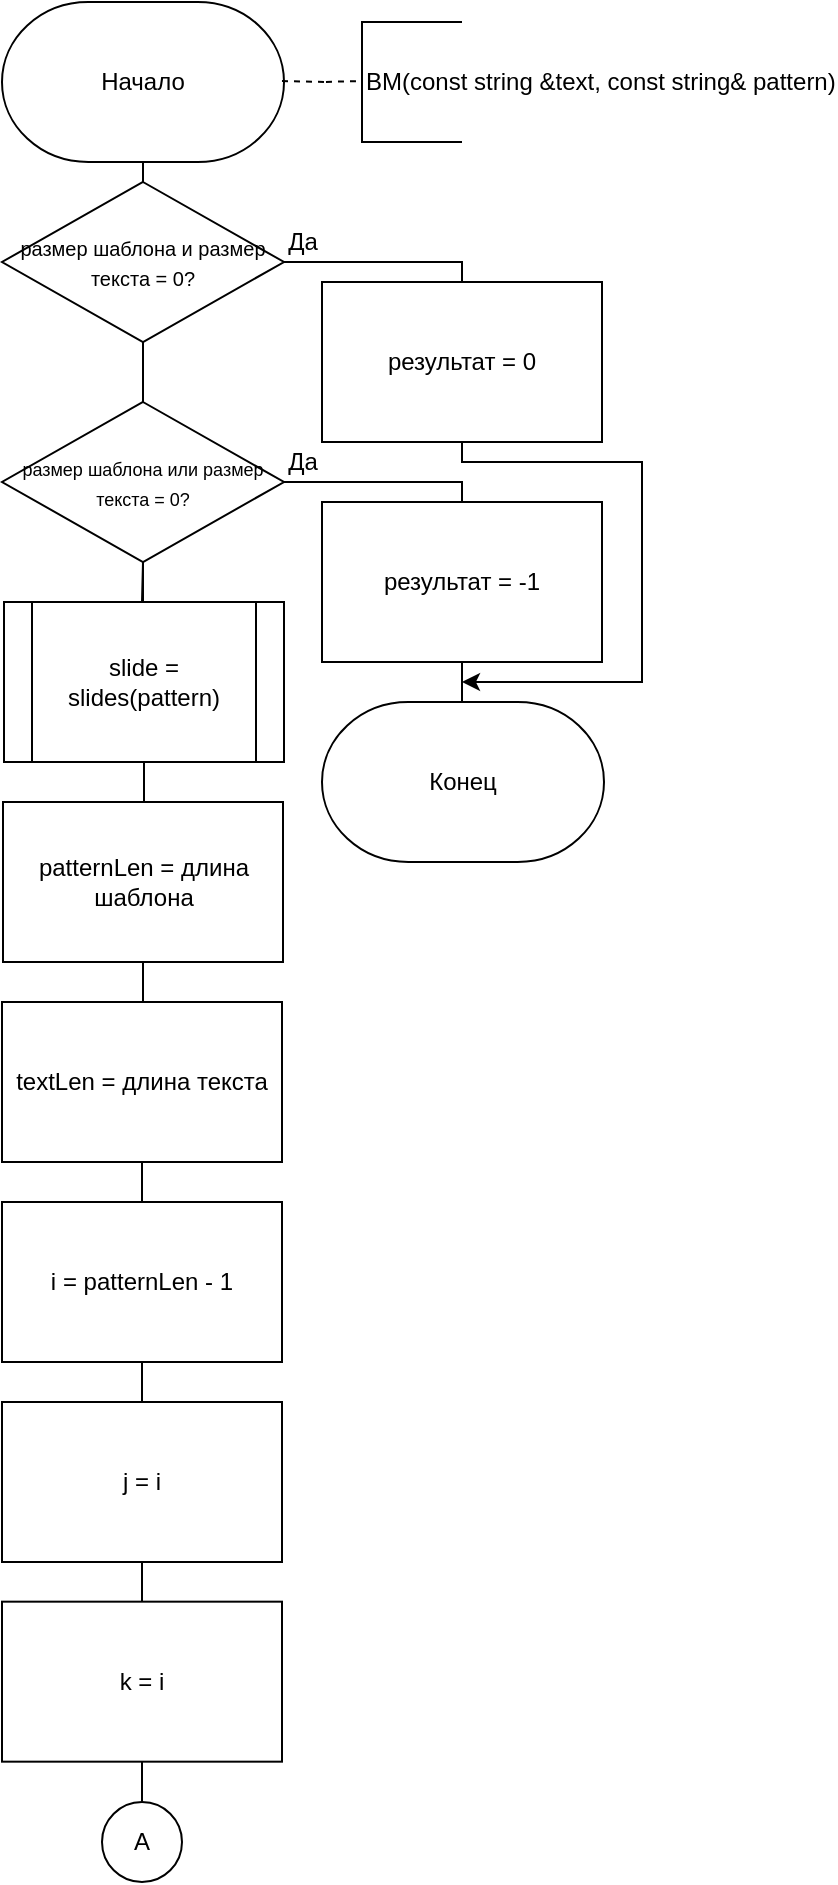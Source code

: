 <mxfile version="11.3.0" type="device" pages="5"><diagram id="m5daZy5kxgZZUQWraeNN" name="Page-1"><mxGraphModel dx="2011" dy="1107" grid="1" gridSize="10" guides="1" tooltips="1" connect="1" arrows="1" fold="1" page="1" pageScale="1" pageWidth="850" pageHeight="1100" math="0" shadow="0"><root><mxCell id="0"/><mxCell id="1" parent="0"/><mxCell id="qjFdjVBMYhG9qn3w1vZA-3" style="edgeStyle=orthogonalEdgeStyle;rounded=0;orthogonalLoop=1;jettySize=auto;html=1;entryX=0.5;entryY=0;entryDx=0;entryDy=0;endArrow=none;endFill=0;" edge="1" parent="1" source="qjFdjVBMYhG9qn3w1vZA-1" target="qjFdjVBMYhG9qn3w1vZA-2"><mxGeometry relative="1" as="geometry"/></mxCell><mxCell id="qjFdjVBMYhG9qn3w1vZA-1" value="Начало" style="strokeWidth=1;html=1;shape=mxgraph.flowchart.terminator;whiteSpace=wrap;rounded=0;comic=0;" vertex="1" parent="1"><mxGeometry x="360" y="10" width="141" height="80" as="geometry"/></mxCell><mxCell id="qjFdjVBMYhG9qn3w1vZA-5" style="edgeStyle=orthogonalEdgeStyle;rounded=0;orthogonalLoop=1;jettySize=auto;html=1;entryX=0.5;entryY=0;entryDx=0;entryDy=0;endArrow=none;endFill=0;exitX=1;exitY=0.5;exitDx=0;exitDy=0;" edge="1" parent="1" source="qjFdjVBMYhG9qn3w1vZA-2" target="qjFdjVBMYhG9qn3w1vZA-4"><mxGeometry relative="1" as="geometry"><Array as="points"><mxPoint x="590" y="140"/></Array></mxGeometry></mxCell><mxCell id="qjFdjVBMYhG9qn3w1vZA-8" value="Да" style="text;html=1;resizable=0;points=[];align=center;verticalAlign=middle;labelBackgroundColor=#ffffff;" vertex="1" connectable="0" parent="qjFdjVBMYhG9qn3w1vZA-5"><mxGeometry x="-0.501" relative="1" as="geometry"><mxPoint x="-15.5" y="-10" as="offset"/></mxGeometry></mxCell><mxCell id="qjFdjVBMYhG9qn3w1vZA-9" style="edgeStyle=orthogonalEdgeStyle;rounded=0;orthogonalLoop=1;jettySize=auto;html=1;entryX=0.5;entryY=0;entryDx=0;entryDy=0;endArrow=none;endFill=0;" edge="1" parent="1" source="qjFdjVBMYhG9qn3w1vZA-2" target="qjFdjVBMYhG9qn3w1vZA-6"><mxGeometry relative="1" as="geometry"/></mxCell><mxCell id="qjFdjVBMYhG9qn3w1vZA-2" value="&lt;font style=&quot;font-size: 10px&quot;&gt;размер шаблона и размер текста = 0?&lt;/font&gt;" style="rhombus;whiteSpace=wrap;html=1;" vertex="1" parent="1"><mxGeometry x="360" y="100" width="141" height="80" as="geometry"/></mxCell><mxCell id="EeDcuNZD3oLfbnUjHNQN-6" style="edgeStyle=orthogonalEdgeStyle;rounded=0;orthogonalLoop=1;jettySize=auto;html=1;endArrow=classic;endFill=1;" edge="1" parent="1" source="qjFdjVBMYhG9qn3w1vZA-4"><mxGeometry relative="1" as="geometry"><mxPoint x="590" y="350" as="targetPoint"/><Array as="points"><mxPoint x="590" y="240"/><mxPoint x="680" y="240"/><mxPoint x="680" y="350"/></Array></mxGeometry></mxCell><mxCell id="qjFdjVBMYhG9qn3w1vZA-4" value="результат = 0" style="rounded=0;whiteSpace=wrap;html=1;" vertex="1" parent="1"><mxGeometry x="520" y="150" width="140" height="80" as="geometry"/></mxCell><mxCell id="qjFdjVBMYhG9qn3w1vZA-11" style="edgeStyle=orthogonalEdgeStyle;rounded=0;orthogonalLoop=1;jettySize=auto;html=1;entryX=0.5;entryY=0;entryDx=0;entryDy=0;endArrow=none;endFill=0;" edge="1" parent="1" source="qjFdjVBMYhG9qn3w1vZA-6" target="qjFdjVBMYhG9qn3w1vZA-7"><mxGeometry relative="1" as="geometry"><Array as="points"><mxPoint x="590" y="250"/></Array></mxGeometry></mxCell><mxCell id="qjFdjVBMYhG9qn3w1vZA-12" value="Да" style="text;html=1;resizable=0;points=[];align=center;verticalAlign=middle;labelBackgroundColor=#ffffff;" vertex="1" connectable="0" parent="qjFdjVBMYhG9qn3w1vZA-11"><mxGeometry x="-0.745" y="2" relative="1" as="geometry"><mxPoint x="-3.5" y="-8" as="offset"/></mxGeometry></mxCell><mxCell id="qjFdjVBMYhG9qn3w1vZA-16" style="edgeStyle=orthogonalEdgeStyle;rounded=0;orthogonalLoop=1;jettySize=auto;html=1;entryX=0.5;entryY=0;entryDx=0;entryDy=0;endArrow=none;endFill=0;" edge="1" parent="1" source="qjFdjVBMYhG9qn3w1vZA-6"><mxGeometry relative="1" as="geometry"><mxPoint x="430" y="309.857" as="targetPoint"/></mxGeometry></mxCell><mxCell id="qjFdjVBMYhG9qn3w1vZA-6" value="&lt;font style=&quot;font-size: 9px&quot;&gt;размер шаблона или размер текста = 0?&lt;/font&gt;" style="rhombus;whiteSpace=wrap;html=1;" vertex="1" parent="1"><mxGeometry x="360" y="210" width="141" height="80" as="geometry"/></mxCell><mxCell id="EeDcuNZD3oLfbnUjHNQN-5" style="edgeStyle=orthogonalEdgeStyle;rounded=0;orthogonalLoop=1;jettySize=auto;html=1;entryX=0.5;entryY=0;entryDx=0;entryDy=0;entryPerimeter=0;endArrow=none;endFill=0;" edge="1" parent="1" source="qjFdjVBMYhG9qn3w1vZA-7" target="EeDcuNZD3oLfbnUjHNQN-1"><mxGeometry relative="1" as="geometry"/></mxCell><mxCell id="qjFdjVBMYhG9qn3w1vZA-7" value="результат = -1" style="rounded=0;whiteSpace=wrap;html=1;" vertex="1" parent="1"><mxGeometry x="520" y="260" width="140" height="80" as="geometry"/></mxCell><mxCell id="qjFdjVBMYhG9qn3w1vZA-13" style="edgeStyle=orthogonalEdgeStyle;rounded=0;orthogonalLoop=1;jettySize=auto;html=1;endArrow=none;endFill=0;dashed=1;" edge="1" parent="1"><mxGeometry relative="1" as="geometry"><mxPoint x="540" y="49.5" as="targetPoint"/><mxPoint x="500" y="49.5" as="sourcePoint"/></mxGeometry></mxCell><mxCell id="qjFdjVBMYhG9qn3w1vZA-14" value="&lt;span&gt;BM&lt;/span&gt;&lt;span&gt;(&lt;/span&gt;&lt;span&gt;const&lt;/span&gt;&lt;span&gt; &lt;/span&gt;&lt;span&gt;string&lt;/span&gt;&lt;span&gt; &lt;/span&gt;&lt;span&gt;&amp;amp;&lt;/span&gt;&lt;span&gt;text,&lt;/span&gt;&lt;span&gt; &lt;/span&gt;&lt;span&gt;const&lt;/span&gt;&lt;span&gt; &lt;/span&gt;&lt;span&gt;string&lt;/span&gt;&lt;span&gt;&amp;amp;&lt;/span&gt;&lt;span&gt; &lt;/span&gt;&lt;span&gt;pattern)&lt;/span&gt;" style="strokeWidth=1;html=1;shape=mxgraph.flowchart.annotation_1;align=left;pointerEvents=1;connectable=0;" vertex="1" parent="1"><mxGeometry x="540" y="20" width="50" height="60" as="geometry"/></mxCell><mxCell id="qjFdjVBMYhG9qn3w1vZA-20" style="edgeStyle=orthogonalEdgeStyle;rounded=0;orthogonalLoop=1;jettySize=auto;html=1;entryX=0.5;entryY=0;entryDx=0;entryDy=0;endArrow=none;endFill=0;" edge="1" parent="1" source="qjFdjVBMYhG9qn3w1vZA-17" target="qjFdjVBMYhG9qn3w1vZA-19"><mxGeometry relative="1" as="geometry"/></mxCell><mxCell id="qjFdjVBMYhG9qn3w1vZA-17" value="slide = slides(pattern)" style="shape=process;whiteSpace=wrap;html=1;backgroundOutline=1;" vertex="1" parent="1"><mxGeometry x="361" y="310" width="140" height="80" as="geometry"/></mxCell><mxCell id="qjFdjVBMYhG9qn3w1vZA-25" style="edgeStyle=orthogonalEdgeStyle;rounded=0;orthogonalLoop=1;jettySize=auto;html=1;endArrow=none;endFill=0;" edge="1" parent="1" source="qjFdjVBMYhG9qn3w1vZA-18" target="qjFdjVBMYhG9qn3w1vZA-22"><mxGeometry relative="1" as="geometry"/></mxCell><mxCell id="qjFdjVBMYhG9qn3w1vZA-18" value="&lt;span&gt;textLen = длина текста&lt;/span&gt;" style="rounded=0;whiteSpace=wrap;html=1;" vertex="1" parent="1"><mxGeometry x="360" y="510" width="140" height="80" as="geometry"/></mxCell><mxCell id="qjFdjVBMYhG9qn3w1vZA-21" style="edgeStyle=orthogonalEdgeStyle;rounded=0;orthogonalLoop=1;jettySize=auto;html=1;entryX=0.5;entryY=0;entryDx=0;entryDy=0;endArrow=none;endFill=0;" edge="1" parent="1" source="qjFdjVBMYhG9qn3w1vZA-19" target="qjFdjVBMYhG9qn3w1vZA-18"><mxGeometry relative="1" as="geometry"/></mxCell><mxCell id="qjFdjVBMYhG9qn3w1vZA-19" value="&lt;span&gt;patternLen = длина шаблона&lt;/span&gt;" style="rounded=0;whiteSpace=wrap;html=1;" vertex="1" parent="1"><mxGeometry x="360.5" y="410" width="140" height="80" as="geometry"/></mxCell><mxCell id="qjFdjVBMYhG9qn3w1vZA-26" style="edgeStyle=orthogonalEdgeStyle;rounded=0;orthogonalLoop=1;jettySize=auto;html=1;endArrow=none;endFill=0;" edge="1" parent="1" source="qjFdjVBMYhG9qn3w1vZA-22" target="qjFdjVBMYhG9qn3w1vZA-23"><mxGeometry relative="1" as="geometry"/></mxCell><mxCell id="qjFdjVBMYhG9qn3w1vZA-22" value="&lt;span&gt;i&lt;/span&gt;&lt;span&gt; &lt;/span&gt;&lt;span&gt;=&lt;/span&gt;&lt;span&gt; &lt;/span&gt;&lt;span&gt;patternLen&lt;/span&gt;&lt;span&gt; &lt;/span&gt;&lt;span&gt;-&lt;/span&gt;&lt;span&gt; &lt;/span&gt;&lt;span&gt;1&lt;/span&gt;" style="rounded=0;whiteSpace=wrap;html=1;" vertex="1" parent="1"><mxGeometry x="360" y="610" width="140" height="80" as="geometry"/></mxCell><mxCell id="qjFdjVBMYhG9qn3w1vZA-27" style="edgeStyle=orthogonalEdgeStyle;rounded=0;orthogonalLoop=1;jettySize=auto;html=1;entryX=0.5;entryY=0;entryDx=0;entryDy=0;endArrow=none;endFill=0;" edge="1" parent="1" source="qjFdjVBMYhG9qn3w1vZA-23" target="qjFdjVBMYhG9qn3w1vZA-24"><mxGeometry relative="1" as="geometry"/></mxCell><mxCell id="qjFdjVBMYhG9qn3w1vZA-23" value="&lt;span&gt;j&lt;/span&gt;&lt;span&gt; &lt;/span&gt;&lt;span&gt;=&lt;/span&gt;&lt;span&gt; &lt;/span&gt;&lt;span&gt;i&lt;/span&gt;" style="rounded=0;whiteSpace=wrap;html=1;" vertex="1" parent="1"><mxGeometry x="360" y="710" width="140" height="80" as="geometry"/></mxCell><mxCell id="qjFdjVBMYhG9qn3w1vZA-29" style="edgeStyle=orthogonalEdgeStyle;rounded=0;orthogonalLoop=1;jettySize=auto;html=1;endArrow=none;endFill=0;" edge="1" parent="1" source="qjFdjVBMYhG9qn3w1vZA-24"><mxGeometry relative="1" as="geometry"><mxPoint x="430" y="900" as="targetPoint"/></mxGeometry></mxCell><mxCell id="qjFdjVBMYhG9qn3w1vZA-24" value="&lt;span&gt;k&lt;/span&gt;&lt;span&gt; &lt;/span&gt;&lt;span&gt;=&lt;/span&gt;&lt;span&gt; &lt;/span&gt;&lt;span&gt;i&lt;/span&gt;" style="rounded=0;whiteSpace=wrap;html=1;" vertex="1" parent="1"><mxGeometry x="360" y="809.833" width="140" height="80" as="geometry"/></mxCell><mxCell id="qjFdjVBMYhG9qn3w1vZA-28" value="A" style="ellipse;whiteSpace=wrap;html=1;aspect=fixed;" vertex="1" parent="1"><mxGeometry x="410" y="910" width="40" height="40" as="geometry"/></mxCell><mxCell id="EeDcuNZD3oLfbnUjHNQN-1" value="Конец" style="strokeWidth=1;html=1;shape=mxgraph.flowchart.terminator;whiteSpace=wrap;rounded=0;comic=0;" vertex="1" parent="1"><mxGeometry x="520" y="360" width="141" height="80" as="geometry"/></mxCell></root></mxGraphModel></diagram><diagram id="IGXm0bTAgby5UJYh9DFd" name="Page-2"><mxGraphModel dx="1656" dy="912" grid="1" gridSize="10" guides="1" tooltips="1" connect="1" arrows="1" fold="1" page="1" pageScale="1" pageWidth="850" pageHeight="1100" math="0" shadow="0"><root><mxCell id="OJBM8DgsuEAz-iFZGzIr-0"/><mxCell id="OJBM8DgsuEAz-iFZGzIr-1" parent="OJBM8DgsuEAz-iFZGzIr-0"/><mxCell id="_QzCeg83WqMhVkgUd9KU-1" style="edgeStyle=orthogonalEdgeStyle;rounded=0;orthogonalLoop=1;jettySize=auto;html=1;entryX=0.5;entryY=0;entryDx=0;entryDy=0;endArrow=none;endFill=0;" edge="1" parent="OJBM8DgsuEAz-iFZGzIr-1" source="OJBM8DgsuEAz-iFZGzIr-2" target="_QzCeg83WqMhVkgUd9KU-0"><mxGeometry relative="1" as="geometry"/></mxCell><mxCell id="OJBM8DgsuEAz-iFZGzIr-2" value="A" style="ellipse;whiteSpace=wrap;html=1;aspect=fixed;" vertex="1" parent="OJBM8DgsuEAz-iFZGzIr-1"><mxGeometry x="420" y="10" width="40" height="40" as="geometry"/></mxCell><mxCell id="bUzBBHNG4qhaZ6pb7BLX-5" style="edgeStyle=orthogonalEdgeStyle;rounded=0;orthogonalLoop=1;jettySize=auto;html=1;endArrow=none;endFill=0;" edge="1" parent="OJBM8DgsuEAz-iFZGzIr-1" source="_QzCeg83WqMhVkgUd9KU-0"><mxGeometry relative="1" as="geometry"><mxPoint x="440.5" y="160" as="targetPoint"/></mxGeometry></mxCell><mxCell id="bUzBBHNG4qhaZ6pb7BLX-6" value="Да" style="text;html=1;resizable=0;points=[];align=center;verticalAlign=middle;labelBackgroundColor=#ffffff;" vertex="1" connectable="0" parent="bUzBBHNG4qhaZ6pb7BLX-5"><mxGeometry x="-0.158" y="1" relative="1" as="geometry"><mxPoint x="8.5" y="-2.5" as="offset"/></mxGeometry></mxCell><mxCell id="bUzBBHNG4qhaZ6pb7BLX-19" style="edgeStyle=orthogonalEdgeStyle;rounded=0;orthogonalLoop=1;jettySize=auto;html=1;endArrow=classic;endFill=1;entryX=0.5;entryY=0;entryDx=0;entryDy=0;exitX=1;exitY=0.5;exitDx=0;exitDy=0;" edge="1" parent="OJBM8DgsuEAz-iFZGzIr-1" source="_QzCeg83WqMhVkgUd9KU-0" target="bUzBBHNG4qhaZ6pb7BLX-16"><mxGeometry relative="1" as="geometry"><mxPoint x="439" y="770" as="targetPoint"/><mxPoint x="510" y="120" as="sourcePoint"/><Array as="points"><mxPoint x="559" y="110"/><mxPoint x="559" y="780"/><mxPoint x="438" y="780"/></Array></mxGeometry></mxCell><mxCell id="_QzCeg83WqMhVkgUd9KU-0" value="&lt;font style=&quot;font-size: 10px&quot;&gt;&lt;span&gt;j&lt;/span&gt;&lt;span&gt; &lt;/span&gt;&lt;span&gt;&amp;gt;=&lt;/span&gt;&lt;span&gt; &lt;/span&gt;&lt;span&gt;0&lt;/span&gt;&lt;span&gt;&amp;nbsp;И&lt;/span&gt;&lt;span&gt;&amp;nbsp;&lt;/span&gt;&lt;span&gt;i&lt;/span&gt;&lt;span&gt; &lt;/span&gt;&lt;span&gt;&amp;lt;=&lt;/span&gt;&lt;span&gt; &lt;/span&gt;&lt;span&gt;textLen&lt;/span&gt;&lt;span&gt; &lt;/span&gt;&lt;span&gt;-&lt;/span&gt;&lt;span&gt; &lt;/span&gt;&lt;span&gt;1&lt;/span&gt;&lt;/font&gt;" style="rhombus;whiteSpace=wrap;html=1;" vertex="1" parent="OJBM8DgsuEAz-iFZGzIr-1"><mxGeometry x="370" y="70" width="141" height="80" as="geometry"/></mxCell><mxCell id="bUzBBHNG4qhaZ6pb7BLX-2" style="edgeStyle=orthogonalEdgeStyle;rounded=0;orthogonalLoop=1;jettySize=auto;html=1;endArrow=none;endFill=0;" edge="1" parent="OJBM8DgsuEAz-iFZGzIr-1" source="bUzBBHNG4qhaZ6pb7BLX-0"><mxGeometry relative="1" as="geometry"><mxPoint x="441" y="260" as="targetPoint"/></mxGeometry></mxCell><mxCell id="bUzBBHNG4qhaZ6pb7BLX-0" value="&lt;span&gt;j = patternLen - 1&lt;/span&gt;" style="rounded=0;whiteSpace=wrap;html=1;" vertex="1" parent="OJBM8DgsuEAz-iFZGzIr-1"><mxGeometry x="371" y="170" width="140" height="80" as="geometry"/></mxCell><mxCell id="bUzBBHNG4qhaZ6pb7BLX-8" style="edgeStyle=orthogonalEdgeStyle;rounded=0;orthogonalLoop=1;jettySize=auto;html=1;endArrow=none;endFill=0;" edge="1" parent="OJBM8DgsuEAz-iFZGzIr-1" source="bUzBBHNG4qhaZ6pb7BLX-1" target="bUzBBHNG4qhaZ6pb7BLX-7"><mxGeometry relative="1" as="geometry"/></mxCell><mxCell id="bUzBBHNG4qhaZ6pb7BLX-1" value="&lt;span&gt;k&lt;/span&gt;&lt;span&gt; &lt;/span&gt;&lt;span&gt;=&lt;/span&gt;&lt;span&gt; &lt;/span&gt;&lt;span&gt;i&lt;/span&gt;" style="rounded=0;whiteSpace=wrap;html=1;" vertex="1" parent="OJBM8DgsuEAz-iFZGzIr-1"><mxGeometry x="370" y="270" width="140" height="80" as="geometry"/></mxCell><mxCell id="bUzBBHNG4qhaZ6pb7BLX-10" style="edgeStyle=orthogonalEdgeStyle;rounded=0;orthogonalLoop=1;jettySize=auto;html=1;entryX=0.5;entryY=0;entryDx=0;entryDy=0;endArrow=none;endFill=0;" edge="1" parent="OJBM8DgsuEAz-iFZGzIr-1" source="bUzBBHNG4qhaZ6pb7BLX-7" target="bUzBBHNG4qhaZ6pb7BLX-9"><mxGeometry relative="1" as="geometry"/></mxCell><mxCell id="bUzBBHNG4qhaZ6pb7BLX-13" value="Да" style="text;html=1;resizable=0;points=[];align=center;verticalAlign=middle;labelBackgroundColor=#ffffff;" vertex="1" connectable="0" parent="bUzBBHNG4qhaZ6pb7BLX-10"><mxGeometry x="0.544" y="1" relative="1" as="geometry"><mxPoint x="9" y="-5.5" as="offset"/></mxGeometry></mxCell><mxCell id="bUzBBHNG4qhaZ6pb7BLX-18" style="edgeStyle=orthogonalEdgeStyle;rounded=0;orthogonalLoop=1;jettySize=auto;html=1;endArrow=classic;endFill=1;entryX=0.5;entryY=0;entryDx=0;entryDy=0;exitX=1;exitY=0.5;exitDx=0;exitDy=0;" edge="1" parent="OJBM8DgsuEAz-iFZGzIr-1" source="bUzBBHNG4qhaZ6pb7BLX-7" target="bUzBBHNG4qhaZ6pb7BLX-14"><mxGeometry relative="1" as="geometry"><mxPoint x="439" y="670" as="targetPoint"/><mxPoint x="509.5" y="420" as="sourcePoint"/><Array as="points"><mxPoint x="529" y="410"/><mxPoint x="529" y="670"/><mxPoint x="439" y="670"/></Array></mxGeometry></mxCell><mxCell id="bUzBBHNG4qhaZ6pb7BLX-7" value="&lt;span&gt;j&amp;gt;=0 И text.at(k) == pattern.at(j)&lt;/span&gt;" style="rhombus;whiteSpace=wrap;html=1;" vertex="1" parent="OJBM8DgsuEAz-iFZGzIr-1"><mxGeometry x="369.5" y="370" width="141" height="80" as="geometry"/></mxCell><mxCell id="bUzBBHNG4qhaZ6pb7BLX-12" style="edgeStyle=orthogonalEdgeStyle;rounded=0;orthogonalLoop=1;jettySize=auto;html=1;entryX=0.5;entryY=0;entryDx=0;entryDy=0;endArrow=none;endFill=0;" edge="1" parent="OJBM8DgsuEAz-iFZGzIr-1" source="bUzBBHNG4qhaZ6pb7BLX-9" target="bUzBBHNG4qhaZ6pb7BLX-11"><mxGeometry relative="1" as="geometry"/></mxCell><mxCell id="bUzBBHNG4qhaZ6pb7BLX-9" value="&lt;span&gt;k&lt;/span&gt;&lt;font&gt; -= 1&lt;/font&gt;" style="rounded=0;whiteSpace=wrap;html=1;" vertex="1" parent="OJBM8DgsuEAz-iFZGzIr-1"><mxGeometry x="370" y="470" width="140" height="80" as="geometry"/></mxCell><mxCell id="FebrAWXK5rLiNHI0HM-4-2" style="edgeStyle=orthogonalEdgeStyle;rounded=0;orthogonalLoop=1;jettySize=auto;html=1;endArrow=classic;endFill=1;entryX=0;entryY=0.5;entryDx=0;entryDy=0;" edge="1" parent="OJBM8DgsuEAz-iFZGzIr-1" source="bUzBBHNG4qhaZ6pb7BLX-11" target="bUzBBHNG4qhaZ6pb7BLX-7"><mxGeometry relative="1" as="geometry"><mxPoint x="350" y="600" as="targetPoint"/><Array as="points"><mxPoint x="440" y="660"/><mxPoint x="340" y="660"/><mxPoint x="340" y="410"/></Array></mxGeometry></mxCell><mxCell id="bUzBBHNG4qhaZ6pb7BLX-11" value="&lt;span&gt;j&lt;/span&gt;&lt;font&gt; -= 1&lt;/font&gt;" style="rounded=0;whiteSpace=wrap;html=1;" vertex="1" parent="OJBM8DgsuEAz-iFZGzIr-1"><mxGeometry x="369.5" y="570" width="140" height="80" as="geometry"/></mxCell><mxCell id="FebrAWXK5rLiNHI0HM-4-1" style="edgeStyle=orthogonalEdgeStyle;rounded=0;orthogonalLoop=1;jettySize=auto;html=1;endArrow=classic;endFill=1;exitX=0.5;exitY=1;exitDx=0;exitDy=0;entryX=0;entryY=0.5;entryDx=0;entryDy=0;" edge="1" parent="OJBM8DgsuEAz-iFZGzIr-1" source="bUzBBHNG4qhaZ6pb7BLX-14" target="_QzCeg83WqMhVkgUd9KU-0"><mxGeometry relative="1" as="geometry"><mxPoint x="369.2" y="120" as="targetPoint"/><Array as="points"><mxPoint x="439" y="770"/><mxPoint x="329" y="770"/><mxPoint x="329" y="110"/></Array></mxGeometry></mxCell><mxCell id="bUzBBHNG4qhaZ6pb7BLX-14" value="&lt;span&gt;i&lt;/span&gt;&lt;span&gt; &lt;/span&gt;&lt;span&gt;+=&lt;/span&gt;&lt;span&gt; &lt;/span&gt;&lt;span&gt;slide&lt;/span&gt;&lt;span&gt;.&lt;/span&gt;&lt;span&gt;at(text&lt;/span&gt;&lt;span&gt;.&lt;/span&gt;&lt;span&gt;at(i))&lt;/span&gt;" style="rounded=0;whiteSpace=wrap;html=1;" vertex="1" parent="OJBM8DgsuEAz-iFZGzIr-1"><mxGeometry x="368.5" y="680" width="140" height="80" as="geometry"/></mxCell><mxCell id="bUzBBHNG4qhaZ6pb7BLX-22" style="edgeStyle=orthogonalEdgeStyle;rounded=0;orthogonalLoop=1;jettySize=auto;html=1;entryX=0.5;entryY=0;entryDx=0;entryDy=0;endArrow=none;endFill=0;exitX=1;exitY=0.5;exitDx=0;exitDy=0;" edge="1" parent="OJBM8DgsuEAz-iFZGzIr-1" source="bUzBBHNG4qhaZ6pb7BLX-16" target="bUzBBHNG4qhaZ6pb7BLX-20"><mxGeometry relative="1" as="geometry"/></mxCell><mxCell id="bUzBBHNG4qhaZ6pb7BLX-23" value="Да" style="text;html=1;resizable=0;points=[];align=center;verticalAlign=middle;labelBackgroundColor=#ffffff;" vertex="1" connectable="0" parent="bUzBBHNG4qhaZ6pb7BLX-22"><mxGeometry x="-0.603" relative="1" as="geometry"><mxPoint x="-4" y="-10" as="offset"/></mxGeometry></mxCell><mxCell id="bUzBBHNG4qhaZ6pb7BLX-25" style="edgeStyle=orthogonalEdgeStyle;rounded=0;orthogonalLoop=1;jettySize=auto;html=1;entryX=0.5;entryY=0;entryDx=0;entryDy=0;endArrow=none;endFill=0;exitX=0;exitY=0.5;exitDx=0;exitDy=0;" edge="1" parent="OJBM8DgsuEAz-iFZGzIr-1" source="bUzBBHNG4qhaZ6pb7BLX-16" target="bUzBBHNG4qhaZ6pb7BLX-24"><mxGeometry relative="1" as="geometry"/></mxCell><mxCell id="bUzBBHNG4qhaZ6pb7BLX-16" value="&lt;font style=&quot;font-size: 11px&quot;&gt;&lt;span&gt;k&lt;/span&gt;&lt;span&gt; &lt;/span&gt;&lt;span&gt;&amp;gt;=&lt;/span&gt;&lt;span&gt; &lt;/span&gt;&lt;span&gt;textLen&lt;/span&gt;&lt;span&gt; &lt;/span&gt;&lt;span&gt;-&lt;/span&gt;&lt;span&gt; &lt;/span&gt;&lt;span&gt;patternLen&lt;/span&gt;&lt;/font&gt;" style="rhombus;whiteSpace=wrap;html=1;" vertex="1" parent="OJBM8DgsuEAz-iFZGzIr-1"><mxGeometry x="367.5" y="790" width="141" height="80" as="geometry"/></mxCell><mxCell id="biOzxUh_dSH57Cz1gA4c-1" style="edgeStyle=orthogonalEdgeStyle;rounded=0;orthogonalLoop=1;jettySize=auto;html=1;entryX=0.5;entryY=0;entryDx=0;entryDy=0;entryPerimeter=0;endArrow=classic;endFill=1;" edge="1" parent="OJBM8DgsuEAz-iFZGzIr-1" source="bUzBBHNG4qhaZ6pb7BLX-20" target="biOzxUh_dSH57Cz1gA4c-0"><mxGeometry relative="1" as="geometry"><Array as="points"><mxPoint x="558.5" y="940"/><mxPoint x="439.5" y="940"/></Array></mxGeometry></mxCell><mxCell id="bUzBBHNG4qhaZ6pb7BLX-20" value="результат = -1" style="rounded=0;whiteSpace=wrap;html=1;" vertex="1" parent="OJBM8DgsuEAz-iFZGzIr-1"><mxGeometry x="488.5" y="850" width="140" height="80" as="geometry"/></mxCell><mxCell id="biOzxUh_dSH57Cz1gA4c-2" style="edgeStyle=orthogonalEdgeStyle;rounded=0;orthogonalLoop=1;jettySize=auto;html=1;endArrow=none;endFill=0;exitX=0.5;exitY=1;exitDx=0;exitDy=0;" edge="1" parent="OJBM8DgsuEAz-iFZGzIr-1" source="bUzBBHNG4qhaZ6pb7BLX-24"><mxGeometry relative="1" as="geometry"><mxPoint x="438.5" y="940" as="targetPoint"/><Array as="points"><mxPoint x="318.5" y="940"/></Array></mxGeometry></mxCell><mxCell id="bUzBBHNG4qhaZ6pb7BLX-24" value="результат = k + 1" style="rounded=0;whiteSpace=wrap;html=1;" vertex="1" parent="OJBM8DgsuEAz-iFZGzIr-1"><mxGeometry x="248.5" y="850" width="140" height="80" as="geometry"/></mxCell><mxCell id="biOzxUh_dSH57Cz1gA4c-0" value="Конец" style="strokeWidth=1;html=1;shape=mxgraph.flowchart.terminator;whiteSpace=wrap;rounded=0;comic=0;" vertex="1" parent="OJBM8DgsuEAz-iFZGzIr-1"><mxGeometry x="368.5" y="950" width="141" height="80" as="geometry"/></mxCell></root></mxGraphModel></diagram><diagram id="93vjhBul2RF_qJtbuw1s" name="Page-3"><mxGraphModel dx="1173" dy="646" grid="1" gridSize="10" guides="1" tooltips="1" connect="1" arrows="1" fold="1" page="1" pageScale="1" pageWidth="850" pageHeight="1100" math="0" shadow="0"><root><mxCell id="5IZw-vEHhA3Lz18iJWsw-0"/><mxCell id="5IZw-vEHhA3Lz18iJWsw-1" parent="5IZw-vEHhA3Lz18iJWsw-0"/><mxCell id="QScVYKXca5NduHhhDF5W-2" style="edgeStyle=orthogonalEdgeStyle;rounded=0;orthogonalLoop=1;jettySize=auto;html=1;entryX=0.5;entryY=0;entryDx=0;entryDy=0;endArrow=none;endFill=0;" edge="1" parent="5IZw-vEHhA3Lz18iJWsw-1" source="QScVYKXca5NduHhhDF5W-0" target="QScVYKXca5NduHhhDF5W-1"><mxGeometry relative="1" as="geometry"/></mxCell><mxCell id="QScVYKXca5NduHhhDF5W-0" value="Начало" style="strokeWidth=1;html=1;shape=mxgraph.flowchart.terminator;whiteSpace=wrap;rounded=0;comic=0;" vertex="1" parent="5IZw-vEHhA3Lz18iJWsw-1"><mxGeometry x="360" y="10" width="141" height="80" as="geometry"/></mxCell><mxCell id="QScVYKXca5NduHhhDF5W-10" style="edgeStyle=orthogonalEdgeStyle;rounded=0;orthogonalLoop=1;jettySize=auto;html=1;entryX=0.5;entryY=0;entryDx=0;entryDy=0;endArrow=none;endFill=0;" edge="1" parent="5IZw-vEHhA3Lz18iJWsw-1" source="QScVYKXca5NduHhhDF5W-1" target="QScVYKXca5NduHhhDF5W-3"><mxGeometry relative="1" as="geometry"/></mxCell><mxCell id="QScVYKXca5NduHhhDF5W-1" value="&lt;font style=&quot;font-size: 12px&quot;&gt;slide = вектор длины&amp;nbsp;&lt;br&gt;&lt;span&gt;SYMB_NUMBER,&lt;br&gt;заполненный числами, равными длине паттерна&lt;/span&gt;&lt;/font&gt;" style="rounded=0;whiteSpace=wrap;html=1;" vertex="1" parent="5IZw-vEHhA3Lz18iJWsw-1"><mxGeometry x="360" y="110" width="140" height="80" as="geometry"/></mxCell><mxCell id="QScVYKXca5NduHhhDF5W-9" style="edgeStyle=orthogonalEdgeStyle;rounded=0;orthogonalLoop=1;jettySize=auto;html=1;entryX=0.5;entryY=0;entryDx=0;entryDy=0;endArrow=none;endFill=0;" edge="1" parent="5IZw-vEHhA3Lz18iJWsw-1" source="QScVYKXca5NduHhhDF5W-3" target="QScVYKXca5NduHhhDF5W-4"><mxGeometry relative="1" as="geometry"/></mxCell><mxCell id="QScVYKXca5NduHhhDF5W-3" value="&lt;font style=&quot;font-size: 11px&quot;&gt;Цикл i от 0 до&amp;nbsp;&lt;br&gt;&lt;/font&gt;&lt;pre style=&quot;margin-top: 0px ; margin-bottom: 0px ; font-size: 11px&quot;&gt;&lt;font style=&quot;font-size: 11px&quot;&gt;(длина паттерна - 1)&lt;/font&gt;&lt;/pre&gt;" style="shape=loopLimit;whiteSpace=wrap;html=1;size=27;arcSize=25;" vertex="1" parent="5IZw-vEHhA3Lz18iJWsw-1"><mxGeometry x="360" y="210" width="140" height="80" as="geometry"/></mxCell><mxCell id="QScVYKXca5NduHhhDF5W-6" style="edgeStyle=orthogonalEdgeStyle;rounded=0;orthogonalLoop=1;jettySize=auto;html=1;entryX=0.5;entryY=1;entryDx=0;entryDy=0;endArrow=none;endFill=0;" edge="1" parent="5IZw-vEHhA3Lz18iJWsw-1" source="QScVYKXca5NduHhhDF5W-4" target="QScVYKXca5NduHhhDF5W-5"><mxGeometry relative="1" as="geometry"/></mxCell><mxCell id="QScVYKXca5NduHhhDF5W-4" value="&lt;span&gt;slide&lt;/span&gt;&lt;span&gt;.&lt;/span&gt;&lt;span&gt;at(pattern&lt;/span&gt;&lt;span&gt;.&lt;/span&gt;&lt;span&gt;at(i))&lt;/span&gt;&lt;span&gt; &lt;/span&gt;&lt;span&gt;=&lt;/span&gt;&lt;span&gt; &lt;/span&gt;&lt;span&gt;pattern&lt;/span&gt;&lt;span&gt;.&lt;/span&gt;&lt;span&gt;size()&lt;/span&gt;&lt;span&gt; &lt;/span&gt;&lt;span&gt;-&lt;/span&gt;&lt;span&gt; &lt;/span&gt;&lt;span&gt;i&lt;/span&gt;&lt;span&gt; &lt;/span&gt;&lt;span&gt;-&lt;/span&gt;&lt;span&gt; &lt;/span&gt;&lt;span&gt;1&lt;/span&gt;" style="rounded=0;whiteSpace=wrap;html=1;" vertex="1" parent="5IZw-vEHhA3Lz18iJWsw-1"><mxGeometry x="361" y="310" width="140" height="80" as="geometry"/></mxCell><mxCell id="QScVYKXca5NduHhhDF5W-8" style="edgeStyle=orthogonalEdgeStyle;rounded=0;orthogonalLoop=1;jettySize=auto;html=1;entryX=0.5;entryY=0;entryDx=0;entryDy=0;endArrow=none;endFill=0;" edge="1" parent="5IZw-vEHhA3Lz18iJWsw-1" source="QScVYKXca5NduHhhDF5W-5" target="QScVYKXca5NduHhhDF5W-7"><mxGeometry relative="1" as="geometry"/></mxCell><mxCell id="QScVYKXca5NduHhhDF5W-5" value="&lt;div&gt;i += 1&lt;/div&gt;&lt;div&gt;Цикл i&lt;br&gt;&lt;/div&gt;" style="shape=loopLimit;align=center;rotation=90;horizontal=0;verticalAlign=middle;fontSize=12;html=1;whiteSpace=wrap;direction=south;size=27;arcSize=25;" vertex="1" parent="5IZw-vEHhA3Lz18iJWsw-1"><mxGeometry x="390.5" y="380" width="80" height="140" as="geometry"/></mxCell><mxCell id="nE3KmbhOUuUcBBnkCZWu-1" style="edgeStyle=orthogonalEdgeStyle;rounded=0;orthogonalLoop=1;jettySize=auto;html=1;entryX=0.5;entryY=0;entryDx=0;entryDy=0;entryPerimeter=0;endArrow=none;endFill=0;" edge="1" parent="5IZw-vEHhA3Lz18iJWsw-1" source="QScVYKXca5NduHhhDF5W-7" target="nE3KmbhOUuUcBBnkCZWu-0"><mxGeometry relative="1" as="geometry"/></mxCell><mxCell id="QScVYKXca5NduHhhDF5W-7" value="результат = slide" style="rounded=0;whiteSpace=wrap;html=1;" vertex="1" parent="5IZw-vEHhA3Lz18iJWsw-1"><mxGeometry x="361" y="509.5" width="140" height="80" as="geometry"/></mxCell><mxCell id="nE3KmbhOUuUcBBnkCZWu-0" value="Конец" style="strokeWidth=1;html=1;shape=mxgraph.flowchart.terminator;whiteSpace=wrap;rounded=0;comic=0;" vertex="1" parent="5IZw-vEHhA3Lz18iJWsw-1"><mxGeometry x="361" y="610" width="141" height="80" as="geometry"/></mxCell><mxCell id="rppm7sXogl1q0L2o7AM_-0" style="edgeStyle=orthogonalEdgeStyle;rounded=0;orthogonalLoop=1;jettySize=auto;html=1;endArrow=none;endFill=0;dashed=1;" edge="1" parent="5IZw-vEHhA3Lz18iJWsw-1"><mxGeometry relative="1" as="geometry"><mxPoint x="540" y="49.5" as="targetPoint"/><mxPoint x="500" y="49.5" as="sourcePoint"/></mxGeometry></mxCell><mxCell id="rppm7sXogl1q0L2o7AM_-1" value="&lt;span&gt;slides&lt;/span&gt;&lt;span&gt;(&lt;/span&gt;&lt;span&gt;const&lt;/span&gt;&lt;span&gt; &lt;/span&gt;&lt;span&gt;string&lt;/span&gt;&lt;span&gt; &lt;/span&gt;&lt;span&gt;&amp;amp;&lt;/span&gt;&lt;span&gt;pattern)&lt;/span&gt;" style="strokeWidth=1;html=1;shape=mxgraph.flowchart.annotation_1;align=left;pointerEvents=1;connectable=0;" vertex="1" parent="5IZw-vEHhA3Lz18iJWsw-1"><mxGeometry x="540" y="10" width="50" height="80" as="geometry"/></mxCell></root></mxGraphModel></diagram><diagram id="U8e_28FsXsN4KrT4WbB-" name="Page-4"><mxGraphModel dx="2011" dy="1107" grid="1" gridSize="10" guides="1" tooltips="1" connect="1" arrows="1" fold="1" page="1" pageScale="1" pageWidth="850" pageHeight="1100" math="0" shadow="0"><root><mxCell id="-pt3K0soOgK2Ckgxr2ES-0"/><mxCell id="-pt3K0soOgK2Ckgxr2ES-1" parent="-pt3K0soOgK2Ckgxr2ES-0"/><mxCell id="EZ8iJJMk3V-D8nIFKknO-0" style="edgeStyle=orthogonalEdgeStyle;rounded=0;orthogonalLoop=1;jettySize=auto;html=1;entryX=0.5;entryY=0;entryDx=0;entryDy=0;endArrow=none;endFill=0;" edge="1" parent="-pt3K0soOgK2Ckgxr2ES-1" source="EZ8iJJMk3V-D8nIFKknO-1" target="EZ8iJJMk3V-D8nIFKknO-5"><mxGeometry relative="1" as="geometry"/></mxCell><mxCell id="EZ8iJJMk3V-D8nIFKknO-1" value="Начало" style="strokeWidth=1;html=1;shape=mxgraph.flowchart.terminator;whiteSpace=wrap;rounded=0;comic=0;" vertex="1" parent="-pt3K0soOgK2Ckgxr2ES-1"><mxGeometry x="360" y="10" width="141" height="80" as="geometry"/></mxCell><mxCell id="EZ8iJJMk3V-D8nIFKknO-2" style="edgeStyle=orthogonalEdgeStyle;rounded=0;orthogonalLoop=1;jettySize=auto;html=1;entryX=0.5;entryY=0;entryDx=0;entryDy=0;endArrow=none;endFill=0;exitX=1;exitY=0.5;exitDx=0;exitDy=0;" edge="1" parent="-pt3K0soOgK2Ckgxr2ES-1" source="EZ8iJJMk3V-D8nIFKknO-5" target="EZ8iJJMk3V-D8nIFKknO-7"><mxGeometry relative="1" as="geometry"><Array as="points"><mxPoint x="630" y="140"/></Array></mxGeometry></mxCell><mxCell id="EZ8iJJMk3V-D8nIFKknO-3" value="Да" style="text;html=1;resizable=0;points=[];align=center;verticalAlign=middle;labelBackgroundColor=#ffffff;" vertex="1" connectable="0" parent="EZ8iJJMk3V-D8nIFKknO-2"><mxGeometry x="-0.501" relative="1" as="geometry"><mxPoint x="-15.5" y="-10" as="offset"/></mxGeometry></mxCell><mxCell id="EZ8iJJMk3V-D8nIFKknO-4" style="edgeStyle=orthogonalEdgeStyle;rounded=0;orthogonalLoop=1;jettySize=auto;html=1;entryX=0.5;entryY=0;entryDx=0;entryDy=0;endArrow=none;endFill=0;" edge="1" parent="-pt3K0soOgK2Ckgxr2ES-1" source="EZ8iJJMk3V-D8nIFKknO-5" target="EZ8iJJMk3V-D8nIFKknO-10"><mxGeometry relative="1" as="geometry"/></mxCell><mxCell id="EZ8iJJMk3V-D8nIFKknO-5" value="&lt;font style=&quot;font-size: 10px&quot;&gt;размер шаблона и размер текста = 0?&lt;/font&gt;" style="rhombus;whiteSpace=wrap;html=1;" vertex="1" parent="-pt3K0soOgK2Ckgxr2ES-1"><mxGeometry x="360" y="100" width="141" height="80" as="geometry"/></mxCell><mxCell id="m15ITTM6vtmtQIrloa-8-4" style="edgeStyle=orthogonalEdgeStyle;rounded=0;orthogonalLoop=1;jettySize=auto;html=1;endArrow=classic;endFill=1;exitX=0.5;exitY=1;exitDx=0;exitDy=0;" edge="1" parent="-pt3K0soOgK2Ckgxr2ES-1" source="EZ8iJJMk3V-D8nIFKknO-7"><mxGeometry relative="1" as="geometry"><mxPoint x="630" y="370" as="targetPoint"/><Array as="points"><mxPoint x="630" y="240"/><mxPoint x="740" y="240"/><mxPoint x="740" y="370"/></Array></mxGeometry></mxCell><mxCell id="EZ8iJJMk3V-D8nIFKknO-7" value="результат = 0" style="rounded=0;whiteSpace=wrap;html=1;" vertex="1" parent="-pt3K0soOgK2Ckgxr2ES-1"><mxGeometry x="560" y="150" width="140" height="80" as="geometry"/></mxCell><mxCell id="EZ8iJJMk3V-D8nIFKknO-8" style="edgeStyle=orthogonalEdgeStyle;rounded=0;orthogonalLoop=1;jettySize=auto;html=1;entryX=0.5;entryY=0;entryDx=0;entryDy=0;endArrow=none;endFill=0;" edge="1" parent="-pt3K0soOgK2Ckgxr2ES-1" source="EZ8iJJMk3V-D8nIFKknO-10" target="EZ8iJJMk3V-D8nIFKknO-12"><mxGeometry relative="1" as="geometry"><Array as="points"><mxPoint x="630" y="250"/></Array></mxGeometry></mxCell><mxCell id="EZ8iJJMk3V-D8nIFKknO-9" value="Да" style="text;html=1;resizable=0;points=[];align=center;verticalAlign=middle;labelBackgroundColor=#ffffff;" vertex="1" connectable="0" parent="EZ8iJJMk3V-D8nIFKknO-8"><mxGeometry x="-0.745" y="2" relative="1" as="geometry"><mxPoint x="-3.5" y="-8" as="offset"/></mxGeometry></mxCell><mxCell id="NACle4x0-8XrmGFuRqhX-1" style="edgeStyle=orthogonalEdgeStyle;rounded=0;orthogonalLoop=1;jettySize=auto;html=1;entryX=0.5;entryY=0;entryDx=0;entryDy=0;endArrow=none;endFill=0;" edge="1" parent="-pt3K0soOgK2Ckgxr2ES-1" source="EZ8iJJMk3V-D8nIFKknO-10" target="NACle4x0-8XrmGFuRqhX-0"><mxGeometry relative="1" as="geometry"/></mxCell><mxCell id="EZ8iJJMk3V-D8nIFKknO-10" value="&lt;font style=&quot;font-size: 9px&quot;&gt;размер шаблона или размер текста = 0?&lt;/font&gt;" style="rhombus;whiteSpace=wrap;html=1;" vertex="1" parent="-pt3K0soOgK2Ckgxr2ES-1"><mxGeometry x="360" y="210" width="141" height="80" as="geometry"/></mxCell><mxCell id="EZ8iJJMk3V-D8nIFKknO-11" style="edgeStyle=orthogonalEdgeStyle;rounded=0;orthogonalLoop=1;jettySize=auto;html=1;endArrow=classic;endFill=1;" edge="1" parent="-pt3K0soOgK2Ckgxr2ES-1" source="EZ8iJJMk3V-D8nIFKknO-12"><mxGeometry relative="1" as="geometry"><mxPoint x="430" y="1320" as="targetPoint"/><Array as="points"><mxPoint x="630" y="1320"/></Array></mxGeometry></mxCell><mxCell id="EZ8iJJMk3V-D8nIFKknO-12" value="результат = -1" style="rounded=0;whiteSpace=wrap;html=1;" vertex="1" parent="-pt3K0soOgK2Ckgxr2ES-1"><mxGeometry x="560" y="260" width="140" height="80" as="geometry"/></mxCell><mxCell id="EZ8iJJMk3V-D8nIFKknO-13" style="edgeStyle=orthogonalEdgeStyle;rounded=0;orthogonalLoop=1;jettySize=auto;html=1;endArrow=none;endFill=0;dashed=1;" edge="1" parent="-pt3K0soOgK2Ckgxr2ES-1"><mxGeometry relative="1" as="geometry"><mxPoint x="540.0" y="49.5" as="targetPoint"/><mxPoint x="500" y="49.5" as="sourcePoint"/></mxGeometry></mxCell><mxCell id="EZ8iJJMk3V-D8nIFKknO-14" value="&lt;span&gt;KMP&lt;/span&gt;&lt;span&gt;(&lt;/span&gt;&lt;span&gt;const&lt;/span&gt;&lt;span&gt; &lt;/span&gt;&lt;span&gt;string&lt;/span&gt;&lt;span&gt; &lt;/span&gt;&lt;span&gt;&amp;amp;&lt;/span&gt;&lt;span&gt;text,&lt;/span&gt;&lt;span&gt; &lt;/span&gt;&lt;span&gt;const&lt;/span&gt;&lt;span&gt; &lt;/span&gt;&lt;span&gt;string&lt;/span&gt;&lt;span&gt;&amp;amp;&lt;/span&gt;&lt;span&gt; &lt;/span&gt;&lt;span&gt;substring)&lt;/span&gt;" style="strokeWidth=1;html=1;shape=mxgraph.flowchart.annotation_1;align=left;pointerEvents=1;connectable=0;" vertex="1" parent="-pt3K0soOgK2Ckgxr2ES-1"><mxGeometry x="540" y="20" width="50" height="60" as="geometry"/></mxCell><mxCell id="cV07B2mpkDjQaVEB82QF-3" style="edgeStyle=orthogonalEdgeStyle;rounded=0;orthogonalLoop=1;jettySize=auto;html=1;entryX=0.5;entryY=0;entryDx=0;entryDy=0;endArrow=none;endFill=0;" edge="1" parent="-pt3K0soOgK2Ckgxr2ES-1" source="NACle4x0-8XrmGFuRqhX-0" target="cV07B2mpkDjQaVEB82QF-2"><mxGeometry relative="1" as="geometry"/></mxCell><mxCell id="NACle4x0-8XrmGFuRqhX-0" value="fail = preffix(pattern)" style="shape=process;whiteSpace=wrap;html=1;backgroundOutline=1;" vertex="1" parent="-pt3K0soOgK2Ckgxr2ES-1"><mxGeometry x="361" y="310" width="140" height="80" as="geometry"/></mxCell><mxCell id="cV07B2mpkDjQaVEB82QF-7" style="edgeStyle=orthogonalEdgeStyle;rounded=0;orthogonalLoop=1;jettySize=auto;html=1;entryX=0.5;entryY=0;entryDx=0;entryDy=0;endArrow=none;endFill=0;" edge="1" parent="-pt3K0soOgK2Ckgxr2ES-1" source="cV07B2mpkDjQaVEB82QF-0" target="cV07B2mpkDjQaVEB82QF-6"><mxGeometry relative="1" as="geometry"/></mxCell><mxCell id="cV07B2mpkDjQaVEB82QF-0" value="&lt;font style=&quot;font-size: 11px&quot;&gt;Цикл i от 0 до&amp;nbsp;&lt;br&gt;&lt;/font&gt;&lt;pre style=&quot;margin-top: 0px ; margin-bottom: 0px ; font-size: 11px&quot;&gt;&lt;font style=&quot;font-size: 11px&quot;&gt;(размер текста)&lt;/font&gt;&lt;/pre&gt;" style="shape=loopLimit;whiteSpace=wrap;html=1;size=27;arcSize=25;" vertex="1" parent="-pt3K0soOgK2Ckgxr2ES-1"><mxGeometry x="360" y="510" width="140" height="80" as="geometry"/></mxCell><mxCell id="cV07B2mpkDjQaVEB82QF-5" style="edgeStyle=orthogonalEdgeStyle;rounded=0;orthogonalLoop=1;jettySize=auto;html=1;entryX=0.5;entryY=0;entryDx=0;entryDy=0;endArrow=none;endFill=0;" edge="1" parent="-pt3K0soOgK2Ckgxr2ES-1" source="cV07B2mpkDjQaVEB82QF-2" target="cV07B2mpkDjQaVEB82QF-0"><mxGeometry relative="1" as="geometry"/></mxCell><mxCell id="cV07B2mpkDjQaVEB82QF-2" value="k = 0" style="rounded=0;whiteSpace=wrap;html=1;" vertex="1" parent="-pt3K0soOgK2Ckgxr2ES-1"><mxGeometry x="360" y="410" width="140" height="80" as="geometry"/></mxCell><mxCell id="cV07B2mpkDjQaVEB82QF-9" style="edgeStyle=orthogonalEdgeStyle;rounded=0;orthogonalLoop=1;jettySize=auto;html=1;entryX=0.5;entryY=0;entryDx=0;entryDy=0;endArrow=none;endFill=0;" edge="1" parent="-pt3K0soOgK2Ckgxr2ES-1" source="cV07B2mpkDjQaVEB82QF-6" target="cV07B2mpkDjQaVEB82QF-8"><mxGeometry relative="1" as="geometry"/></mxCell><mxCell id="cV07B2mpkDjQaVEB82QF-15" style="edgeStyle=orthogonalEdgeStyle;rounded=0;orthogonalLoop=1;jettySize=auto;html=1;endArrow=classic;endFill=1;entryX=0.5;entryY=0;entryDx=0;entryDy=0;" edge="1" parent="-pt3K0soOgK2Ckgxr2ES-1" source="cV07B2mpkDjQaVEB82QF-6" target="cV07B2mpkDjQaVEB82QF-11"><mxGeometry relative="1" as="geometry"><mxPoint x="560" y="810" as="targetPoint"/><Array as="points"><mxPoint x="520" y="650"/><mxPoint x="520" y="810"/><mxPoint x="430" y="810"/></Array></mxGeometry></mxCell><mxCell id="cV07B2mpkDjQaVEB82QF-6" value="&lt;span&gt;k&lt;/span&gt;&lt;span&gt;  &lt;/span&gt;&lt;span&gt;&amp;gt;&lt;/span&gt;&lt;span&gt; &lt;/span&gt;&lt;span&gt;0 И&lt;/span&gt;&lt;span&gt;&amp;nbsp;&lt;/span&gt;&lt;span&gt;substring&lt;/span&gt;&lt;span&gt;[&lt;/span&gt;&lt;span&gt;k&lt;/span&gt;&lt;span&gt;]&lt;/span&gt;&lt;span&gt;!=&lt;br&gt;&lt;/span&gt;&lt;span&gt;text&lt;/span&gt;&lt;span&gt;[&lt;/span&gt;&lt;span&gt;i&lt;/span&gt;&lt;span&gt;]&lt;/span&gt;" style="rhombus;whiteSpace=wrap;html=1;" vertex="1" parent="-pt3K0soOgK2Ckgxr2ES-1"><mxGeometry x="359.5" y="610" width="141" height="80" as="geometry"/></mxCell><mxCell id="cV07B2mpkDjQaVEB82QF-14" style="edgeStyle=orthogonalEdgeStyle;rounded=0;orthogonalLoop=1;jettySize=auto;html=1;endArrow=classic;endFill=1;exitX=0.5;exitY=1;exitDx=0;exitDy=0;" edge="1" parent="-pt3K0soOgK2Ckgxr2ES-1" source="cV07B2mpkDjQaVEB82QF-8"><mxGeometry relative="1" as="geometry"><mxPoint x="360" y="650" as="targetPoint"/><Array as="points"><mxPoint x="432" y="800"/><mxPoint x="341" y="800"/><mxPoint x="341" y="650"/></Array></mxGeometry></mxCell><mxCell id="cV07B2mpkDjQaVEB82QF-8" value="&lt;span&gt;k&lt;/span&gt;&lt;span&gt; &lt;/span&gt;&lt;span&gt;=&lt;/span&gt;&lt;span&gt; &lt;/span&gt;&lt;span&gt;fail&lt;/span&gt;&lt;span&gt;[&lt;/span&gt;&lt;span&gt;k&lt;/span&gt;&lt;span&gt; &lt;/span&gt;&lt;span&gt;-&lt;/span&gt;&lt;span&gt; &lt;/span&gt;&lt;span&gt;1&lt;/span&gt;&lt;span&gt;]&lt;/span&gt;" style="rounded=0;whiteSpace=wrap;html=1;" vertex="1" parent="-pt3K0soOgK2Ckgxr2ES-1"><mxGeometry x="361.5" y="710" width="140" height="80" as="geometry"/></mxCell><mxCell id="cV07B2mpkDjQaVEB82QF-10" value="Да" style="text;html=1;resizable=0;points=[];autosize=1;align=left;verticalAlign=top;spacingTop=-4;" vertex="1" parent="-pt3K0soOgK2Ckgxr2ES-1"><mxGeometry x="431.5" y="690" width="30" height="20" as="geometry"/></mxCell><mxCell id="cV07B2mpkDjQaVEB82QF-18" style="edgeStyle=orthogonalEdgeStyle;rounded=0;orthogonalLoop=1;jettySize=auto;html=1;entryX=0.5;entryY=0;entryDx=0;entryDy=0;endArrow=none;endFill=0;" edge="1" parent="-pt3K0soOgK2Ckgxr2ES-1" source="cV07B2mpkDjQaVEB82QF-11" target="cV07B2mpkDjQaVEB82QF-16"><mxGeometry relative="1" as="geometry"/></mxCell><mxCell id="cV07B2mpkDjQaVEB82QF-19" value="Да" style="text;html=1;resizable=0;points=[];align=center;verticalAlign=middle;labelBackgroundColor=#ffffff;" vertex="1" connectable="0" parent="cV07B2mpkDjQaVEB82QF-18"><mxGeometry x="1" y="13" relative="1" as="geometry"><mxPoint x="9.5" y="-10" as="offset"/></mxGeometry></mxCell><mxCell id="cV07B2mpkDjQaVEB82QF-22" style="edgeStyle=orthogonalEdgeStyle;rounded=0;orthogonalLoop=1;jettySize=auto;html=1;endArrow=classic;endFill=1;" edge="1" parent="-pt3K0soOgK2Ckgxr2ES-1" source="cV07B2mpkDjQaVEB82QF-11"><mxGeometry relative="1" as="geometry"><mxPoint x="430" y="1010" as="targetPoint"/><Array as="points"><mxPoint x="530" y="860"/><mxPoint x="530" y="1010"/></Array></mxGeometry></mxCell><mxCell id="cV07B2mpkDjQaVEB82QF-11" value="&lt;span&gt;substring&lt;/span&gt;&lt;span&gt;[&lt;/span&gt;&lt;span&gt;k&lt;/span&gt;&lt;span&gt;]&lt;/span&gt;&lt;span&gt; &lt;/span&gt;&lt;span&gt;==&lt;/span&gt;&lt;span&gt; &lt;/span&gt;&lt;span&gt;text&lt;/span&gt;&lt;span&gt;[&lt;/span&gt;&lt;span&gt;i&lt;/span&gt;&lt;span&gt;]&lt;/span&gt;" style="rhombus;whiteSpace=wrap;html=1;" vertex="1" parent="-pt3K0soOgK2Ckgxr2ES-1"><mxGeometry x="360" y="820" width="141" height="80" as="geometry"/></mxCell><mxCell id="FQLEjrx2_HZURoGreaFv-3" style="edgeStyle=orthogonalEdgeStyle;rounded=0;orthogonalLoop=1;jettySize=auto;html=1;endArrow=none;endFill=0;" edge="1" parent="-pt3K0soOgK2Ckgxr2ES-1" source="cV07B2mpkDjQaVEB82QF-16"><mxGeometry relative="1" as="geometry"><mxPoint x="429.5" y="1010" as="targetPoint"/></mxGeometry></mxCell><mxCell id="cV07B2mpkDjQaVEB82QF-16" value="k += 1" style="rounded=0;whiteSpace=wrap;html=1;" vertex="1" parent="-pt3K0soOgK2Ckgxr2ES-1"><mxGeometry x="359.5" y="920" width="140" height="80" as="geometry"/></mxCell><mxCell id="FQLEjrx2_HZURoGreaFv-5" style="edgeStyle=orthogonalEdgeStyle;rounded=0;orthogonalLoop=1;jettySize=auto;html=1;endArrow=none;endFill=0;" edge="1" parent="-pt3K0soOgK2Ckgxr2ES-1" source="cV07B2mpkDjQaVEB82QF-20"><mxGeometry relative="1" as="geometry"><mxPoint x="430" y="1110" as="targetPoint"/></mxGeometry></mxCell><mxCell id="FQLEjrx2_HZURoGreaFv-6" value="Да" style="text;html=1;resizable=0;points=[];align=center;verticalAlign=middle;labelBackgroundColor=#ffffff;" vertex="1" connectable="0" parent="FQLEjrx2_HZURoGreaFv-5"><mxGeometry x="-0.187" relative="1" as="geometry"><mxPoint x="10" y="-2.5" as="offset"/></mxGeometry></mxCell><mxCell id="whRqDtsXW-2Sh-FGsgUO-3" style="edgeStyle=orthogonalEdgeStyle;rounded=0;orthogonalLoop=1;jettySize=auto;html=1;endArrow=none;endFill=0;" edge="1" parent="-pt3K0soOgK2Ckgxr2ES-1" source="cV07B2mpkDjQaVEB82QF-20"><mxGeometry relative="1" as="geometry"><mxPoint x="430" y="1230" as="targetPoint"/><Array as="points"><mxPoint x="520" y="1060"/><mxPoint x="520" y="1220"/><mxPoint x="430" y="1220"/></Array></mxGeometry></mxCell><mxCell id="cV07B2mpkDjQaVEB82QF-20" value="&lt;span&gt;k&lt;/span&gt;&lt;span&gt; &lt;/span&gt;&lt;span&gt;==&lt;/span&gt;&lt;span&gt; &lt;/span&gt;&lt;span&gt;substring&lt;/span&gt;&lt;span&gt;.&lt;/span&gt;&lt;span&gt;size()&lt;/span&gt;" style="rhombus;whiteSpace=wrap;html=1;" vertex="1" parent="-pt3K0soOgK2Ckgxr2ES-1"><mxGeometry x="359.5" y="1020" width="141" height="80" as="geometry"/></mxCell><mxCell id="FQLEjrx2_HZURoGreaFv-0" value="Конец" style="strokeWidth=1;html=1;shape=mxgraph.flowchart.terminator;whiteSpace=wrap;rounded=0;comic=0;" vertex="1" parent="-pt3K0soOgK2Ckgxr2ES-1"><mxGeometry x="360" y="1350" width="141" height="80" as="geometry"/></mxCell><mxCell id="whRqDtsXW-2Sh-FGsgUO-5" style="edgeStyle=orthogonalEdgeStyle;rounded=0;orthogonalLoop=1;jettySize=auto;html=1;endArrow=classic;endFill=1;exitX=0.5;exitY=1;exitDx=0;exitDy=0;" edge="1" parent="-pt3K0soOgK2Ckgxr2ES-1" source="FQLEjrx2_HZURoGreaFv-1"><mxGeometry relative="1" as="geometry"><mxPoint x="430" y="1330" as="targetPoint"/><Array as="points"><mxPoint x="430" y="1210"/><mxPoint x="330" y="1210"/><mxPoint x="330" y="1330"/><mxPoint x="430" y="1330"/></Array></mxGeometry></mxCell><mxCell id="FQLEjrx2_HZURoGreaFv-1" value="k += 1" style="rounded=0;whiteSpace=wrap;html=1;" vertex="1" parent="-pt3K0soOgK2Ckgxr2ES-1"><mxGeometry x="360" y="1120" width="140" height="80" as="geometry"/></mxCell><mxCell id="whRqDtsXW-2Sh-FGsgUO-4" style="edgeStyle=orthogonalEdgeStyle;rounded=0;orthogonalLoop=1;jettySize=auto;html=1;entryX=0.5;entryY=0;entryDx=0;entryDy=0;entryPerimeter=0;endArrow=classic;endFill=1;" edge="1" parent="-pt3K0soOgK2Ckgxr2ES-1" source="whRqDtsXW-2Sh-FGsgUO-0" target="FQLEjrx2_HZURoGreaFv-0"><mxGeometry relative="1" as="geometry"><Array as="points"/></mxGeometry></mxCell><mxCell id="whRqDtsXW-2Sh-FGsgUO-0" value="&lt;div&gt;i += 1&lt;/div&gt;&lt;div&gt;Цикл i&lt;br&gt;&lt;/div&gt;" style="shape=loopLimit;align=center;rotation=90;horizontal=0;verticalAlign=middle;fontSize=12;html=1;whiteSpace=wrap;direction=south;size=27;arcSize=25;" vertex="1" parent="-pt3K0soOgK2Ckgxr2ES-1"><mxGeometry x="390.5" y="1200" width="80" height="140" as="geometry"/></mxCell></root></mxGraphModel></diagram><diagram id="kTA_DjBsC__OXZAd_a9h" name="Page-5"><mxGraphModel dx="2011" dy="1107" grid="1" gridSize="10" guides="1" tooltips="1" connect="1" arrows="1" fold="1" page="1" pageScale="1" pageWidth="850" pageHeight="1100" math="0" shadow="0"><root><mxCell id="gJbMWONY0r-ZdbiEATbn-0"/><mxCell id="gJbMWONY0r-ZdbiEATbn-1" parent="gJbMWONY0r-ZdbiEATbn-0"/><mxCell id="xDgrOmI_Fd0sA6AfYUAc-1" style="edgeStyle=orthogonalEdgeStyle;rounded=0;orthogonalLoop=1;jettySize=auto;html=1;endArrow=none;endFill=0;" edge="1" parent="gJbMWONY0r-ZdbiEATbn-1" source="gJbMWONY0r-ZdbiEATbn-2"><mxGeometry relative="1" as="geometry"><mxPoint x="430.5" y="100" as="targetPoint"/></mxGeometry></mxCell><mxCell id="gJbMWONY0r-ZdbiEATbn-2" value="Начало" style="strokeWidth=1;html=1;shape=mxgraph.flowchart.terminator;whiteSpace=wrap;rounded=0;comic=0;" vertex="1" parent="gJbMWONY0r-ZdbiEATbn-1"><mxGeometry x="360" y="10" width="141" height="80" as="geometry"/></mxCell><mxCell id="gJbMWONY0r-ZdbiEATbn-3" style="edgeStyle=orthogonalEdgeStyle;rounded=0;orthogonalLoop=1;jettySize=auto;html=1;endArrow=none;endFill=0;dashed=1;" edge="1" parent="gJbMWONY0r-ZdbiEATbn-1"><mxGeometry relative="1" as="geometry"><mxPoint x="540" y="49.5" as="targetPoint"/><mxPoint x="500" y="49.5" as="sourcePoint"/></mxGeometry></mxCell><mxCell id="gJbMWONY0r-ZdbiEATbn-4" value="preffix(const string &amp;amp;substring)" style="strokeWidth=1;html=1;shape=mxgraph.flowchart.annotation_1;align=left;pointerEvents=1;connectable=0;" vertex="1" parent="gJbMWONY0r-ZdbiEATbn-1"><mxGeometry x="540" y="20" width="50" height="60" as="geometry"/></mxCell><mxCell id="xDgrOmI_Fd0sA6AfYUAc-4" style="edgeStyle=orthogonalEdgeStyle;rounded=0;orthogonalLoop=1;jettySize=auto;html=1;entryX=0.5;entryY=0;entryDx=0;entryDy=0;endArrow=none;endFill=0;" edge="1" parent="gJbMWONY0r-ZdbiEATbn-1" source="xDgrOmI_Fd0sA6AfYUAc-0" target="xDgrOmI_Fd0sA6AfYUAc-3"><mxGeometry relative="1" as="geometry"/></mxCell><mxCell id="xDgrOmI_Fd0sA6AfYUAc-0" value="&lt;span&gt;fail = вектор длины substring.size()&amp;nbsp;&lt;/span&gt;" style="rounded=0;whiteSpace=wrap;html=1;" vertex="1" parent="gJbMWONY0r-ZdbiEATbn-1"><mxGeometry x="360" y="110" width="140" height="80" as="geometry"/></mxCell><mxCell id="doMru-cPzqTYWkWsLeTX-1" style="edgeStyle=orthogonalEdgeStyle;rounded=0;orthogonalLoop=1;jettySize=auto;html=1;entryX=0.5;entryY=0;entryDx=0;entryDy=0;endArrow=none;endFill=0;" edge="1" parent="gJbMWONY0r-ZdbiEATbn-1" source="xDgrOmI_Fd0sA6AfYUAc-3" target="doMru-cPzqTYWkWsLeTX-0"><mxGeometry relative="1" as="geometry"/></mxCell><mxCell id="xDgrOmI_Fd0sA6AfYUAc-3" value="&lt;span&gt;fail[0] = 0&lt;/span&gt;" style="rounded=0;whiteSpace=wrap;html=1;" vertex="1" parent="gJbMWONY0r-ZdbiEATbn-1"><mxGeometry x="361" y="210" width="140" height="80" as="geometry"/></mxCell><mxCell id="doMru-cPzqTYWkWsLeTX-4" style="edgeStyle=orthogonalEdgeStyle;rounded=0;orthogonalLoop=1;jettySize=auto;html=1;entryX=0.5;entryY=0;entryDx=0;entryDy=0;endArrow=none;endFill=0;" edge="1" parent="gJbMWONY0r-ZdbiEATbn-1" source="doMru-cPzqTYWkWsLeTX-0" target="doMru-cPzqTYWkWsLeTX-3"><mxGeometry relative="1" as="geometry"/></mxCell><mxCell id="doMru-cPzqTYWkWsLeTX-0" value="&lt;font style=&quot;font-size: 11px&quot;&gt;Цикл i от 1 до&amp;nbsp;&lt;br&gt;&lt;font&gt;(&lt;/font&gt;substring&lt;span style=&quot;font-family: &amp;#34;helvetica&amp;#34; ; font-size: 12px&quot;&gt;.&lt;/span&gt;&lt;span style=&quot;font-family: &amp;#34;helvetica&amp;#34; ; font-size: 12px&quot;&gt;size()&lt;/span&gt;)&lt;br&gt;&lt;/font&gt;" style="shape=loopLimit;whiteSpace=wrap;html=1;size=27;arcSize=25;" vertex="1" parent="gJbMWONY0r-ZdbiEATbn-1"><mxGeometry x="360.5" y="310" width="140" height="80" as="geometry"/></mxCell><mxCell id="AH2JrBRcIzo2qohZ7rX3-2" style="edgeStyle=orthogonalEdgeStyle;rounded=0;orthogonalLoop=1;jettySize=auto;html=1;entryX=0.5;entryY=0;entryDx=0;entryDy=0;endArrow=none;endFill=0;" edge="1" parent="gJbMWONY0r-ZdbiEATbn-1" source="doMru-cPzqTYWkWsLeTX-3" target="AH2JrBRcIzo2qohZ7rX3-0"><mxGeometry relative="1" as="geometry"/></mxCell><mxCell id="doMru-cPzqTYWkWsLeTX-3" value="&lt;span&gt;temp&lt;/span&gt;&lt;span&gt; &lt;/span&gt;&lt;span&gt;=&lt;/span&gt;&lt;span&gt; &lt;/span&gt;&lt;span&gt;fail&lt;/span&gt;&lt;span&gt;[&lt;/span&gt;&lt;span&gt;i&lt;/span&gt;&lt;span&gt; &lt;/span&gt;&lt;span&gt;-&lt;/span&gt;&lt;span&gt; &lt;/span&gt;&lt;span&gt;1&lt;/span&gt;&lt;span&gt;]&lt;/span&gt;" style="rounded=0;whiteSpace=wrap;html=1;" vertex="1" parent="gJbMWONY0r-ZdbiEATbn-1"><mxGeometry x="360.5" y="410" width="140" height="80" as="geometry"/></mxCell><mxCell id="AH2JrBRcIzo2qohZ7rX3-6" style="edgeStyle=orthogonalEdgeStyle;rounded=0;orthogonalLoop=1;jettySize=auto;html=1;entryX=0.5;entryY=0;entryDx=0;entryDy=0;endArrow=none;endFill=0;" edge="1" parent="gJbMWONY0r-ZdbiEATbn-1" source="AH2JrBRcIzo2qohZ7rX3-0" target="AH2JrBRcIzo2qohZ7rX3-4"><mxGeometry relative="1" as="geometry"/></mxCell><mxCell id="AH2JrBRcIzo2qohZ7rX3-7" value="Да" style="text;html=1;resizable=0;points=[];align=center;verticalAlign=middle;labelBackgroundColor=#ffffff;" vertex="1" connectable="0" parent="AH2JrBRcIzo2qohZ7rX3-6"><mxGeometry x="-0.36" relative="1" as="geometry"><mxPoint x="8.5" y="3.5" as="offset"/></mxGeometry></mxCell><mxCell id="AH2JrBRcIzo2qohZ7rX3-12" style="edgeStyle=orthogonalEdgeStyle;rounded=0;orthogonalLoop=1;jettySize=auto;html=1;endArrow=classic;endFill=1;entryX=0.5;entryY=0;entryDx=0;entryDy=0;" edge="1" parent="gJbMWONY0r-ZdbiEATbn-1" source="AH2JrBRcIzo2qohZ7rX3-0" target="AH2JrBRcIzo2qohZ7rX3-9"><mxGeometry relative="1" as="geometry"><mxPoint x="432" y="720" as="targetPoint"/><Array as="points"><mxPoint x="520" y="550"/><mxPoint x="520" y="710"/><mxPoint x="430" y="710"/></Array></mxGeometry></mxCell><mxCell id="AH2JrBRcIzo2qohZ7rX3-0" value="&lt;span&gt;temp&lt;/span&gt;&lt;span&gt; &lt;/span&gt;&lt;span&gt;&amp;gt;&lt;/span&gt;&lt;span&gt; &lt;/span&gt;&lt;span&gt;0 И&amp;nbsp;&lt;/span&gt;&lt;span&gt;substring&lt;/span&gt;&lt;span&gt;[&lt;/span&gt;&lt;span&gt;temp&lt;/span&gt;&lt;span&gt;]&lt;/span&gt;&lt;span&gt; &lt;/span&gt;&lt;span&gt;!=&lt;/span&gt;&lt;span&gt; &lt;/span&gt;&lt;span&gt;substring&lt;/span&gt;&lt;span&gt;[&lt;/span&gt;&lt;span&gt;i&lt;/span&gt;&lt;span&gt;]&lt;/span&gt;" style="rhombus;whiteSpace=wrap;html=1;" vertex="1" parent="gJbMWONY0r-ZdbiEATbn-1"><mxGeometry x="361" y="510.048" width="141" height="80" as="geometry"/></mxCell><mxCell id="AH2JrBRcIzo2qohZ7rX3-8" style="edgeStyle=orthogonalEdgeStyle;rounded=0;orthogonalLoop=1;jettySize=auto;html=1;entryX=0;entryY=0.5;entryDx=0;entryDy=0;endArrow=classic;endFill=1;exitX=0.5;exitY=1;exitDx=0;exitDy=0;" edge="1" parent="gJbMWONY0r-ZdbiEATbn-1" source="AH2JrBRcIzo2qohZ7rX3-4" target="AH2JrBRcIzo2qohZ7rX3-0"><mxGeometry relative="1" as="geometry"><Array as="points"><mxPoint x="432" y="700"/><mxPoint x="340" y="700"/><mxPoint x="340" y="550"/></Array></mxGeometry></mxCell><mxCell id="AH2JrBRcIzo2qohZ7rX3-4" value="&lt;span&gt;temp = fail[temp - 1]&lt;/span&gt;" style="rounded=0;whiteSpace=wrap;html=1;" vertex="1" parent="gJbMWONY0r-ZdbiEATbn-1"><mxGeometry x="362" y="610" width="140" height="80" as="geometry"/></mxCell><mxCell id="AH2JrBRcIzo2qohZ7rX3-16" style="edgeStyle=orthogonalEdgeStyle;rounded=0;orthogonalLoop=1;jettySize=auto;html=1;entryX=0.5;entryY=0;entryDx=0;entryDy=0;endArrow=none;endFill=0;" edge="1" parent="gJbMWONY0r-ZdbiEATbn-1" source="AH2JrBRcIzo2qohZ7rX3-9" target="AH2JrBRcIzo2qohZ7rX3-13"><mxGeometry relative="1" as="geometry"/></mxCell><mxCell id="AH2JrBRcIzo2qohZ7rX3-17" value="Да" style="text;html=1;resizable=0;points=[];align=center;verticalAlign=middle;labelBackgroundColor=#ffffff;" vertex="1" connectable="0" parent="AH2JrBRcIzo2qohZ7rX3-16"><mxGeometry x="1" y="14" relative="1" as="geometry"><mxPoint x="9.5" y="-10" as="offset"/></mxGeometry></mxCell><mxCell id="AH2JrBRcIzo2qohZ7rX3-20" style="edgeStyle=orthogonalEdgeStyle;rounded=0;orthogonalLoop=1;jettySize=auto;html=1;endArrow=classic;endFill=1;" edge="1" parent="gJbMWONY0r-ZdbiEATbn-1" source="AH2JrBRcIzo2qohZ7rX3-9"><mxGeometry relative="1" as="geometry"><mxPoint x="430" y="910" as="targetPoint"/><Array as="points"><mxPoint x="520" y="760"/><mxPoint x="520" y="910"/></Array></mxGeometry></mxCell><mxCell id="AH2JrBRcIzo2qohZ7rX3-9" value="&lt;span&gt;substring&lt;/span&gt;&lt;span&gt;[&lt;/span&gt;&lt;span&gt;temp&lt;/span&gt;&lt;span&gt;]&lt;/span&gt;&lt;span&gt; &lt;/span&gt;&lt;span&gt;==&lt;/span&gt;&lt;span&gt; &lt;/span&gt;&lt;span&gt;substring&lt;/span&gt;&lt;span&gt;[&lt;/span&gt;&lt;span&gt;i&lt;/span&gt;&lt;span&gt;]&lt;/span&gt;" style="rhombus;whiteSpace=wrap;html=1;" vertex="1" parent="gJbMWONY0r-ZdbiEATbn-1"><mxGeometry x="359.5" y="720.048" width="141" height="80" as="geometry"/></mxCell><mxCell id="AH2JrBRcIzo2qohZ7rX3-19" style="edgeStyle=orthogonalEdgeStyle;rounded=0;orthogonalLoop=1;jettySize=auto;html=1;entryX=0.5;entryY=0;entryDx=0;entryDy=0;endArrow=none;endFill=0;" edge="1" parent="gJbMWONY0r-ZdbiEATbn-1" source="AH2JrBRcIzo2qohZ7rX3-13" target="AH2JrBRcIzo2qohZ7rX3-18"><mxGeometry relative="1" as="geometry"/></mxCell><mxCell id="AH2JrBRcIzo2qohZ7rX3-13" value="temp += 1" style="rounded=0;whiteSpace=wrap;html=1;" vertex="1" parent="gJbMWONY0r-ZdbiEATbn-1"><mxGeometry x="360.5" y="820" width="140" height="80" as="geometry"/></mxCell><mxCell id="AH2JrBRcIzo2qohZ7rX3-22" style="edgeStyle=orthogonalEdgeStyle;rounded=0;orthogonalLoop=1;jettySize=auto;html=1;entryX=0.5;entryY=0;entryDx=0;entryDy=0;endArrow=none;endFill=0;" edge="1" parent="gJbMWONY0r-ZdbiEATbn-1" source="AH2JrBRcIzo2qohZ7rX3-18" target="AH2JrBRcIzo2qohZ7rX3-21"><mxGeometry relative="1" as="geometry"/></mxCell><mxCell id="AH2JrBRcIzo2qohZ7rX3-18" value="&lt;span&gt;fail[i] = temp&lt;/span&gt;" style="rounded=0;whiteSpace=wrap;html=1;" vertex="1" parent="gJbMWONY0r-ZdbiEATbn-1"><mxGeometry x="361" y="920" width="140" height="80" as="geometry"/></mxCell><mxCell id="l5EfyRdz34G362Uab5I--1" style="edgeStyle=orthogonalEdgeStyle;rounded=0;orthogonalLoop=1;jettySize=auto;html=1;entryX=0.5;entryY=1;entryDx=0;entryDy=0;endArrow=none;endFill=0;" edge="1" parent="gJbMWONY0r-ZdbiEATbn-1" source="AH2JrBRcIzo2qohZ7rX3-21" target="l5EfyRdz34G362Uab5I--0"><mxGeometry relative="1" as="geometry"/></mxCell><mxCell id="AH2JrBRcIzo2qohZ7rX3-21" value="&lt;span&gt;результат = fail&lt;/span&gt;" style="rounded=0;whiteSpace=wrap;html=1;" vertex="1" parent="gJbMWONY0r-ZdbiEATbn-1"><mxGeometry x="360" y="1020" width="140" height="80" as="geometry"/></mxCell><mxCell id="DKiDUAirOM7xRv2tBWq0-0" value="Конец" style="strokeWidth=1;html=1;shape=mxgraph.flowchart.terminator;whiteSpace=wrap;rounded=0;comic=0;" vertex="1" parent="gJbMWONY0r-ZdbiEATbn-1"><mxGeometry x="359.5" y="1220" width="141" height="80" as="geometry"/></mxCell><mxCell id="l5EfyRdz34G362Uab5I--3" style="edgeStyle=orthogonalEdgeStyle;rounded=0;orthogonalLoop=1;jettySize=auto;html=1;entryX=0.5;entryY=0;entryDx=0;entryDy=0;entryPerimeter=0;endArrow=none;endFill=0;" edge="1" parent="gJbMWONY0r-ZdbiEATbn-1" source="l5EfyRdz34G362Uab5I--0" target="DKiDUAirOM7xRv2tBWq0-0"><mxGeometry relative="1" as="geometry"/></mxCell><mxCell id="l5EfyRdz34G362Uab5I--0" value="&lt;div&gt;i += 1&lt;/div&gt;&lt;div&gt;Цикл i&lt;br&gt;&lt;/div&gt;" style="shape=loopLimit;align=center;rotation=90;horizontal=0;verticalAlign=middle;fontSize=12;html=1;whiteSpace=wrap;direction=south;size=27;arcSize=25;" vertex="1" parent="gJbMWONY0r-ZdbiEATbn-1"><mxGeometry x="390" y="1090" width="80" height="140" as="geometry"/></mxCell></root></mxGraphModel></diagram></mxfile>